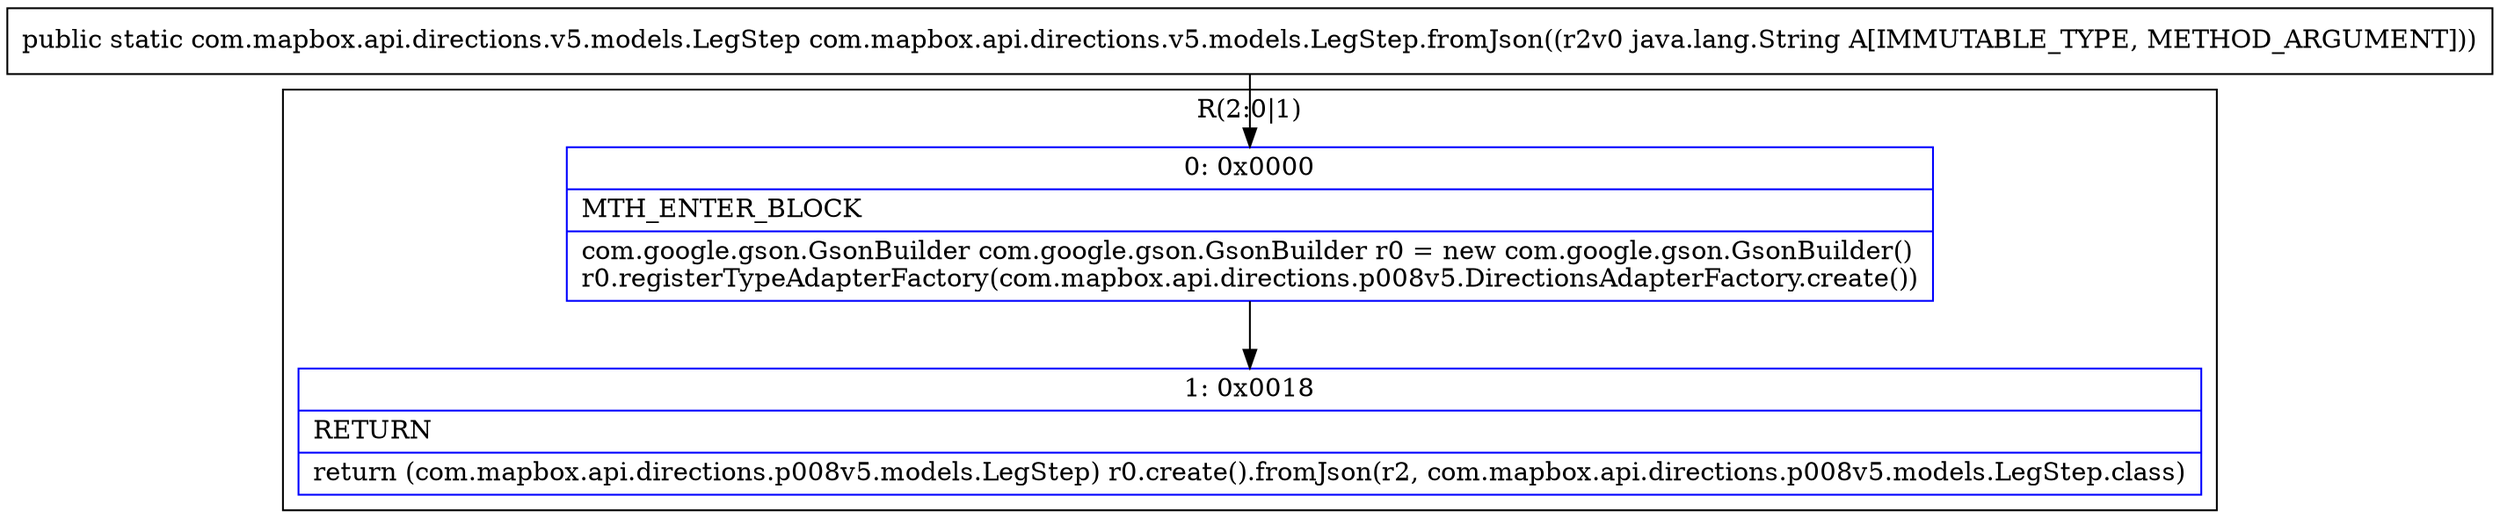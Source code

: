 digraph "CFG forcom.mapbox.api.directions.v5.models.LegStep.fromJson(Ljava\/lang\/String;)Lcom\/mapbox\/api\/directions\/v5\/models\/LegStep;" {
subgraph cluster_Region_1673315525 {
label = "R(2:0|1)";
node [shape=record,color=blue];
Node_0 [shape=record,label="{0\:\ 0x0000|MTH_ENTER_BLOCK\l|com.google.gson.GsonBuilder com.google.gson.GsonBuilder r0 = new com.google.gson.GsonBuilder()\lr0.registerTypeAdapterFactory(com.mapbox.api.directions.p008v5.DirectionsAdapterFactory.create())\l}"];
Node_1 [shape=record,label="{1\:\ 0x0018|RETURN\l|return (com.mapbox.api.directions.p008v5.models.LegStep) r0.create().fromJson(r2, com.mapbox.api.directions.p008v5.models.LegStep.class)\l}"];
}
MethodNode[shape=record,label="{public static com.mapbox.api.directions.v5.models.LegStep com.mapbox.api.directions.v5.models.LegStep.fromJson((r2v0 java.lang.String A[IMMUTABLE_TYPE, METHOD_ARGUMENT])) }"];
MethodNode -> Node_0;
Node_0 -> Node_1;
}

